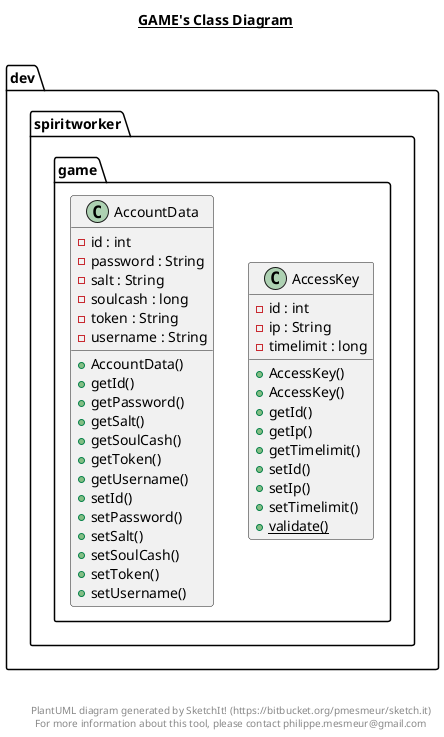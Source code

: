 @startuml

title __GAME's Class Diagram__\n

  namespace dev.spiritworker {
    namespace game {
      class dev.spiritworker.game.AccessKey {
          - id : int
          - ip : String
          - timelimit : long
          + AccessKey()
          + AccessKey()
          + getId()
          + getIp()
          + getTimelimit()
          + setId()
          + setIp()
          + setTimelimit()
          {static} + validate()
      }
    }
  }
  

  namespace dev.spiritworker {
    namespace game {
      class dev.spiritworker.game.AccountData {
          - id : int
          - password : String
          - salt : String
          - soulcash : long
          - token : String
          - username : String
          + AccountData()
          + getId()
          + getPassword()
          + getSalt()
          + getSoulCash()
          + getToken()
          + getUsername()
          + setId()
          + setPassword()
          + setSalt()
          + setSoulCash()
          + setToken()
          + setUsername()
      }
    }
  }
  



right footer


PlantUML diagram generated by SketchIt! (https://bitbucket.org/pmesmeur/sketch.it)
For more information about this tool, please contact philippe.mesmeur@gmail.com
endfooter

@enduml
